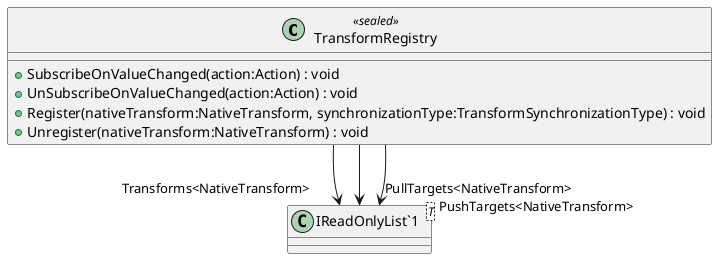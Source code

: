 @startuml
class TransformRegistry <<sealed>> {
    + SubscribeOnValueChanged(action:Action) : void
    + UnSubscribeOnValueChanged(action:Action) : void
    + Register(nativeTransform:NativeTransform, synchronizationType:TransformSynchronizationType) : void
    + Unregister(nativeTransform:NativeTransform) : void
}
class "IReadOnlyList`1"<T> {
}
TransformRegistry --> "Transforms<NativeTransform>" "IReadOnlyList`1"
TransformRegistry --> "PullTargets<NativeTransform>" "IReadOnlyList`1"
TransformRegistry --> "PushTargets<NativeTransform>" "IReadOnlyList`1"
@enduml
